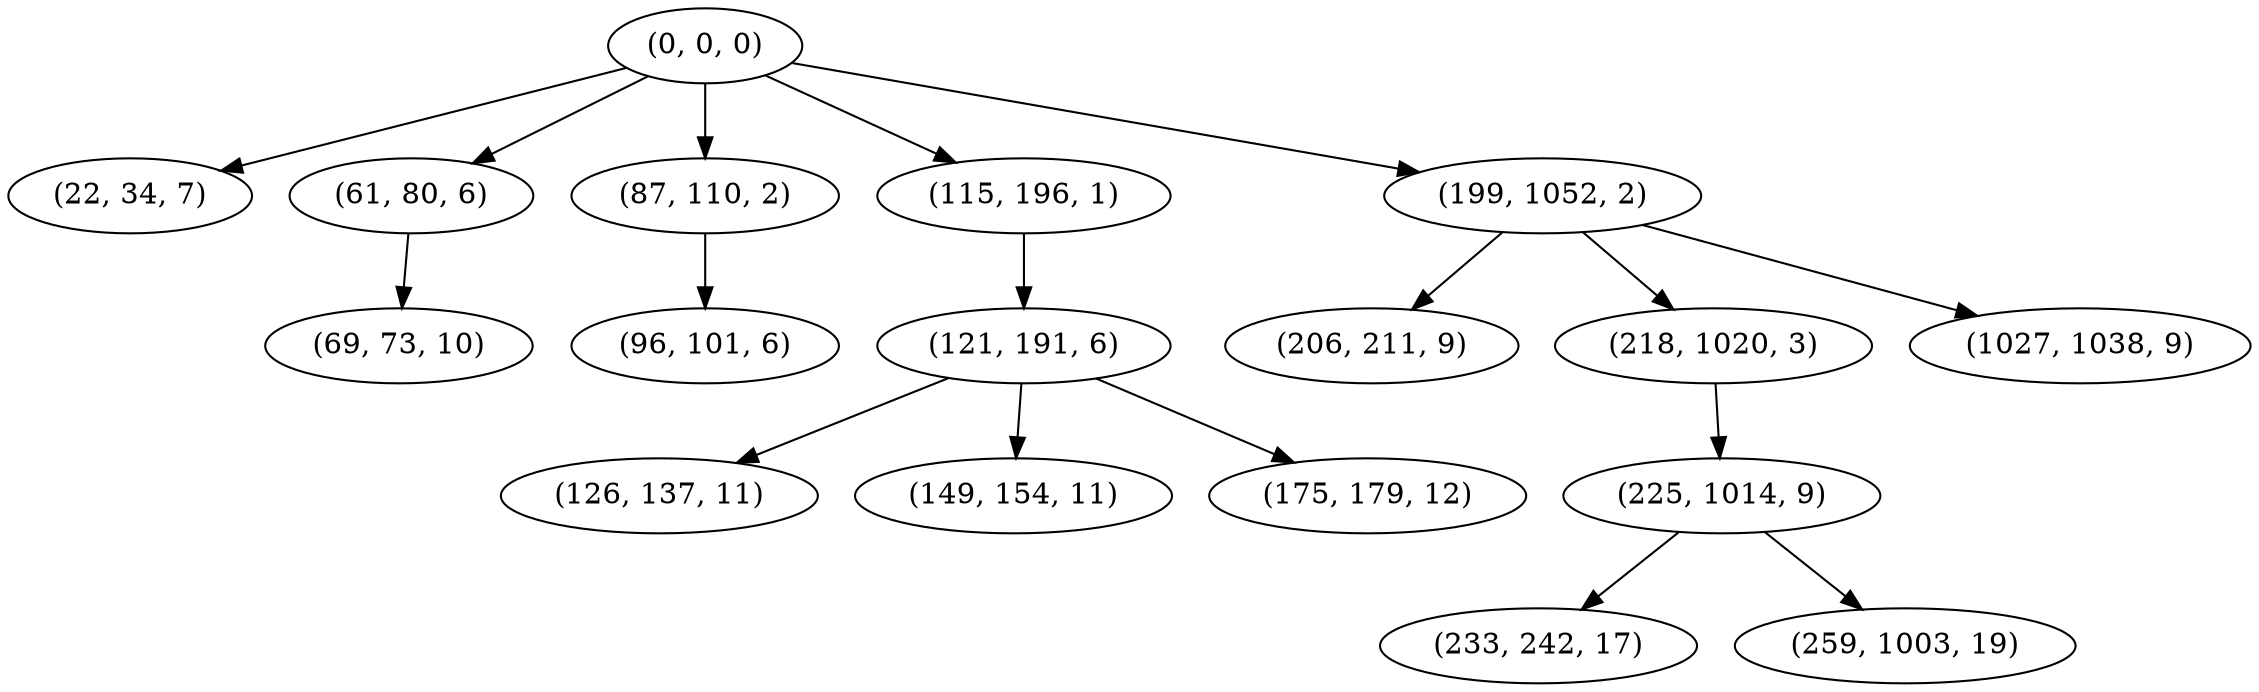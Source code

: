 digraph tree {
    "(0, 0, 0)";
    "(22, 34, 7)";
    "(61, 80, 6)";
    "(69, 73, 10)";
    "(87, 110, 2)";
    "(96, 101, 6)";
    "(115, 196, 1)";
    "(121, 191, 6)";
    "(126, 137, 11)";
    "(149, 154, 11)";
    "(175, 179, 12)";
    "(199, 1052, 2)";
    "(206, 211, 9)";
    "(218, 1020, 3)";
    "(225, 1014, 9)";
    "(233, 242, 17)";
    "(259, 1003, 19)";
    "(1027, 1038, 9)";
    "(0, 0, 0)" -> "(22, 34, 7)";
    "(0, 0, 0)" -> "(61, 80, 6)";
    "(0, 0, 0)" -> "(87, 110, 2)";
    "(0, 0, 0)" -> "(115, 196, 1)";
    "(0, 0, 0)" -> "(199, 1052, 2)";
    "(61, 80, 6)" -> "(69, 73, 10)";
    "(87, 110, 2)" -> "(96, 101, 6)";
    "(115, 196, 1)" -> "(121, 191, 6)";
    "(121, 191, 6)" -> "(126, 137, 11)";
    "(121, 191, 6)" -> "(149, 154, 11)";
    "(121, 191, 6)" -> "(175, 179, 12)";
    "(199, 1052, 2)" -> "(206, 211, 9)";
    "(199, 1052, 2)" -> "(218, 1020, 3)";
    "(199, 1052, 2)" -> "(1027, 1038, 9)";
    "(218, 1020, 3)" -> "(225, 1014, 9)";
    "(225, 1014, 9)" -> "(233, 242, 17)";
    "(225, 1014, 9)" -> "(259, 1003, 19)";
}

